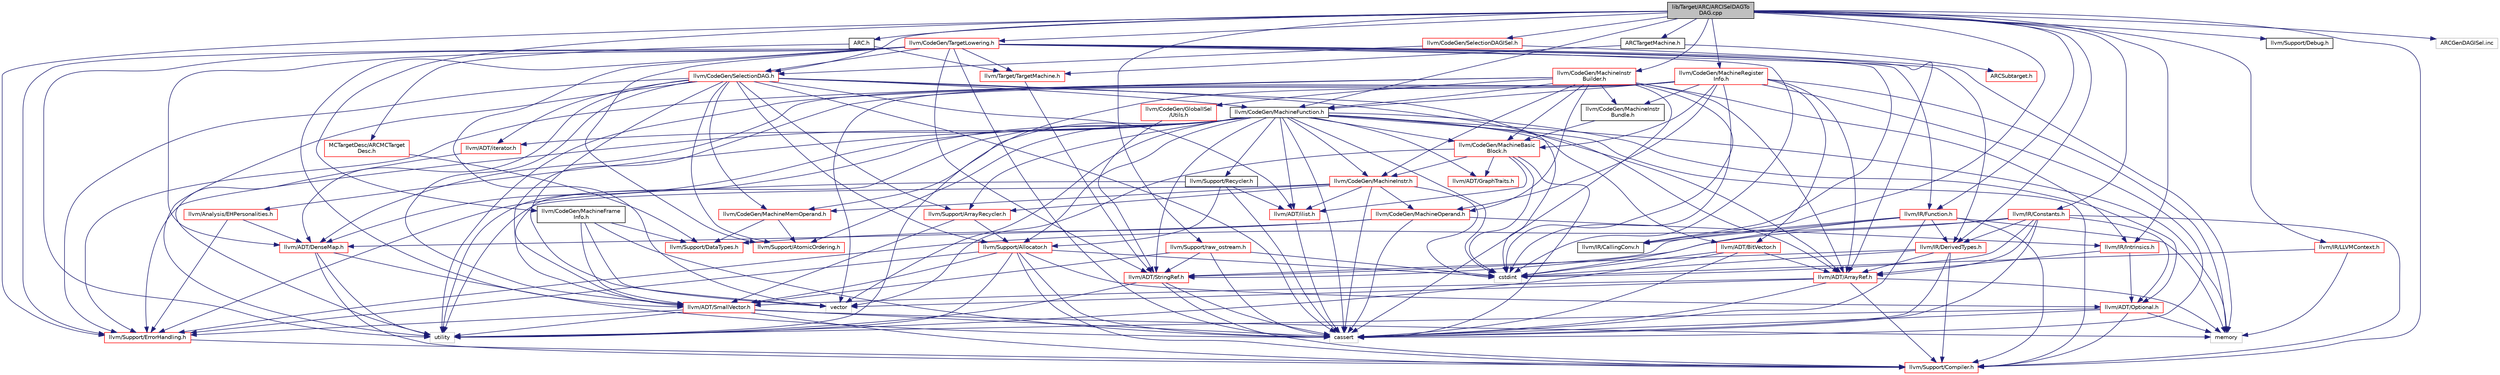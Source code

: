 digraph "lib/Target/ARC/ARCISelDAGToDAG.cpp"
{
 // LATEX_PDF_SIZE
  bgcolor="transparent";
  edge [fontname="Helvetica",fontsize="10",labelfontname="Helvetica",labelfontsize="10"];
  node [fontname="Helvetica",fontsize="10",shape="box"];
  Node1 [label="lib/Target/ARC/ARCISelDAGTo\lDAG.cpp",height=0.2,width=0.4,color="black", fillcolor="grey75", style="filled", fontcolor="black",tooltip=" "];
  Node1 -> Node2 [color="midnightblue",fontsize="10",style="solid",fontname="Helvetica"];
  Node2 [label="ARC.h",height=0.2,width=0.4,color="black",URL="$ARC_8h.html",tooltip=" "];
  Node2 -> Node3 [color="midnightblue",fontsize="10",style="solid",fontname="Helvetica"];
  Node3 [label="MCTargetDesc/ARCMCTarget\lDesc.h",height=0.2,width=0.4,color="red",URL="$ARCMCTargetDesc_8h.html",tooltip=" "];
  Node3 -> Node4 [color="midnightblue",fontsize="10",style="solid",fontname="Helvetica"];
  Node4 [label="llvm/Support/DataTypes.h",height=0.2,width=0.4,color="red",URL="$llvm_2Support_2DataTypes_8h.html",tooltip=" "];
  Node2 -> Node13 [color="midnightblue",fontsize="10",style="solid",fontname="Helvetica"];
  Node13 [label="llvm/Target/TargetMachine.h",height=0.2,width=0.4,color="red",URL="$llvm_2Target_2TargetMachine_8h.html",tooltip=" "];
  Node13 -> Node14 [color="midnightblue",fontsize="10",style="solid",fontname="Helvetica"];
  Node14 [label="llvm/ADT/StringRef.h",height=0.2,width=0.4,color="red",URL="$StringRef_8h.html",tooltip=" "];
  Node14 -> Node18 [color="midnightblue",fontsize="10",style="solid",fontname="Helvetica"];
  Node18 [label="llvm/Support/Compiler.h",height=0.2,width=0.4,color="red",URL="$Compiler_8h.html",tooltip=" "];
  Node14 -> Node25 [color="midnightblue",fontsize="10",style="solid",fontname="Helvetica"];
  Node25 [label="cassert",height=0.2,width=0.4,color="grey75",tooltip=" "];
  Node14 -> Node24 [color="midnightblue",fontsize="10",style="solid",fontname="Helvetica"];
  Node24 [label="utility",height=0.2,width=0.4,color="grey75",tooltip=" "];
  Node1 -> Node87 [color="midnightblue",fontsize="10",style="solid",fontname="Helvetica"];
  Node87 [label="ARCTargetMachine.h",height=0.2,width=0.4,color="black",URL="$ARCTargetMachine_8h.html",tooltip=" "];
  Node87 -> Node88 [color="midnightblue",fontsize="10",style="solid",fontname="Helvetica"];
  Node88 [label="ARCSubtarget.h",height=0.2,width=0.4,color="red",URL="$ARCSubtarget_8h.html",tooltip=" "];
  Node87 -> Node13 [color="midnightblue",fontsize="10",style="solid",fontname="Helvetica"];
  Node1 -> Node203 [color="midnightblue",fontsize="10",style="solid",fontname="Helvetica"];
  Node203 [label="llvm/CodeGen/MachineFrame\lInfo.h",height=0.2,width=0.4,color="black",URL="$MachineFrameInfo_8h.html",tooltip=" "];
  Node203 -> Node27 [color="midnightblue",fontsize="10",style="solid",fontname="Helvetica"];
  Node27 [label="llvm/ADT/SmallVector.h",height=0.2,width=0.4,color="red",URL="$SmallVector_8h.html",tooltip=" "];
  Node27 -> Node18 [color="midnightblue",fontsize="10",style="solid",fontname="Helvetica"];
  Node27 -> Node39 [color="midnightblue",fontsize="10",style="solid",fontname="Helvetica"];
  Node39 [label="llvm/Support/ErrorHandling.h",height=0.2,width=0.4,color="red",URL="$llvm_2Support_2ErrorHandling_8h.html",tooltip=" "];
  Node39 -> Node18 [color="midnightblue",fontsize="10",style="solid",fontname="Helvetica"];
  Node27 -> Node25 [color="midnightblue",fontsize="10",style="solid",fontname="Helvetica"];
  Node27 -> Node26 [color="midnightblue",fontsize="10",style="solid",fontname="Helvetica"];
  Node26 [label="memory",height=0.2,width=0.4,color="grey75",tooltip=" "];
  Node27 -> Node24 [color="midnightblue",fontsize="10",style="solid",fontname="Helvetica"];
  Node203 -> Node4 [color="midnightblue",fontsize="10",style="solid",fontname="Helvetica"];
  Node203 -> Node25 [color="midnightblue",fontsize="10",style="solid",fontname="Helvetica"];
  Node203 -> Node60 [color="midnightblue",fontsize="10",style="solid",fontname="Helvetica"];
  Node60 [label="vector",height=0.2,width=0.4,color="grey75",tooltip=" "];
  Node1 -> Node223 [color="midnightblue",fontsize="10",style="solid",fontname="Helvetica"];
  Node223 [label="llvm/CodeGen/MachineFunction.h",height=0.2,width=0.4,color="black",URL="$MachineFunction_8h.html",tooltip=" "];
  Node223 -> Node51 [color="midnightblue",fontsize="10",style="solid",fontname="Helvetica"];
  Node51 [label="llvm/ADT/ArrayRef.h",height=0.2,width=0.4,color="red",URL="$ArrayRef_8h.html",tooltip=" "];
  Node51 -> Node27 [color="midnightblue",fontsize="10",style="solid",fontname="Helvetica"];
  Node51 -> Node18 [color="midnightblue",fontsize="10",style="solid",fontname="Helvetica"];
  Node51 -> Node25 [color="midnightblue",fontsize="10",style="solid",fontname="Helvetica"];
  Node51 -> Node26 [color="midnightblue",fontsize="10",style="solid",fontname="Helvetica"];
  Node51 -> Node60 [color="midnightblue",fontsize="10",style="solid",fontname="Helvetica"];
  Node223 -> Node218 [color="midnightblue",fontsize="10",style="solid",fontname="Helvetica"];
  Node218 [label="llvm/ADT/BitVector.h",height=0.2,width=0.4,color="red",URL="$BitVector_8h.html",tooltip=" "];
  Node218 -> Node51 [color="midnightblue",fontsize="10",style="solid",fontname="Helvetica"];
  Node218 -> Node25 [color="midnightblue",fontsize="10",style="solid",fontname="Helvetica"];
  Node218 -> Node45 [color="midnightblue",fontsize="10",style="solid",fontname="Helvetica"];
  Node45 [label="cstdint",height=0.2,width=0.4,color="grey75",tooltip=" "];
  Node218 -> Node24 [color="midnightblue",fontsize="10",style="solid",fontname="Helvetica"];
  Node223 -> Node78 [color="midnightblue",fontsize="10",style="solid",fontname="Helvetica"];
  Node78 [label="llvm/ADT/DenseMap.h",height=0.2,width=0.4,color="red",URL="$DenseMap_8h.html",tooltip=" "];
  Node78 -> Node18 [color="midnightblue",fontsize="10",style="solid",fontname="Helvetica"];
  Node78 -> Node25 [color="midnightblue",fontsize="10",style="solid",fontname="Helvetica"];
  Node78 -> Node24 [color="midnightblue",fontsize="10",style="solid",fontname="Helvetica"];
  Node223 -> Node91 [color="midnightblue",fontsize="10",style="solid",fontname="Helvetica"];
  Node91 [label="llvm/ADT/GraphTraits.h",height=0.2,width=0.4,color="red",URL="$GraphTraits_8h.html",tooltip=" "];
  Node223 -> Node16 [color="midnightblue",fontsize="10",style="solid",fontname="Helvetica"];
  Node16 [label="llvm/ADT/Optional.h",height=0.2,width=0.4,color="red",URL="$Optional_8h.html",tooltip=" "];
  Node16 -> Node18 [color="midnightblue",fontsize="10",style="solid",fontname="Helvetica"];
  Node16 -> Node25 [color="midnightblue",fontsize="10",style="solid",fontname="Helvetica"];
  Node16 -> Node26 [color="midnightblue",fontsize="10",style="solid",fontname="Helvetica"];
  Node16 -> Node24 [color="midnightblue",fontsize="10",style="solid",fontname="Helvetica"];
  Node223 -> Node27 [color="midnightblue",fontsize="10",style="solid",fontname="Helvetica"];
  Node223 -> Node14 [color="midnightblue",fontsize="10",style="solid",fontname="Helvetica"];
  Node223 -> Node92 [color="midnightblue",fontsize="10",style="solid",fontname="Helvetica"];
  Node92 [label="llvm/ADT/ilist.h",height=0.2,width=0.4,color="red",URL="$ilist_8h.html",tooltip=" "];
  Node92 -> Node25 [color="midnightblue",fontsize="10",style="solid",fontname="Helvetica"];
  Node223 -> Node43 [color="midnightblue",fontsize="10",style="solid",fontname="Helvetica"];
  Node43 [label="llvm/ADT/iterator.h",height=0.2,width=0.4,color="red",URL="$iterator_8h.html",tooltip=" "];
  Node43 -> Node24 [color="midnightblue",fontsize="10",style="solid",fontname="Helvetica"];
  Node223 -> Node224 [color="midnightblue",fontsize="10",style="solid",fontname="Helvetica"];
  Node224 [label="llvm/Analysis/EHPersonalities.h",height=0.2,width=0.4,color="red",URL="$EHPersonalities_8h.html",tooltip=" "];
  Node224 -> Node78 [color="midnightblue",fontsize="10",style="solid",fontname="Helvetica"];
  Node224 -> Node39 [color="midnightblue",fontsize="10",style="solid",fontname="Helvetica"];
  Node223 -> Node90 [color="midnightblue",fontsize="10",style="solid",fontname="Helvetica"];
  Node90 [label="llvm/CodeGen/MachineBasic\lBlock.h",height=0.2,width=0.4,color="red",URL="$MachineBasicBlock_8h.html",tooltip=" "];
  Node90 -> Node91 [color="midnightblue",fontsize="10",style="solid",fontname="Helvetica"];
  Node90 -> Node92 [color="midnightblue",fontsize="10",style="solid",fontname="Helvetica"];
  Node90 -> Node100 [color="midnightblue",fontsize="10",style="solid",fontname="Helvetica"];
  Node100 [label="llvm/CodeGen/MachineInstr.h",height=0.2,width=0.4,color="red",URL="$MachineInstr_8h.html",tooltip=" "];
  Node100 -> Node92 [color="midnightblue",fontsize="10",style="solid",fontname="Helvetica"];
  Node100 -> Node165 [color="midnightblue",fontsize="10",style="solid",fontname="Helvetica"];
  Node165 [label="llvm/CodeGen/MachineMemOperand.h",height=0.2,width=0.4,color="red",URL="$MachineMemOperand_8h.html",tooltip=" "];
  Node165 -> Node145 [color="midnightblue",fontsize="10",style="solid",fontname="Helvetica"];
  Node145 [label="llvm/Support/AtomicOrdering.h",height=0.2,width=0.4,color="red",URL="$AtomicOrdering_8h.html",tooltip="Atomic ordering constants."];
  Node165 -> Node4 [color="midnightblue",fontsize="10",style="solid",fontname="Helvetica"];
  Node100 -> Node172 [color="midnightblue",fontsize="10",style="solid",fontname="Helvetica"];
  Node172 [label="llvm/CodeGen/MachineOperand.h",height=0.2,width=0.4,color="red",URL="$MachineOperand_8h.html",tooltip=" "];
  Node172 -> Node78 [color="midnightblue",fontsize="10",style="solid",fontname="Helvetica"];
  Node172 -> Node174 [color="midnightblue",fontsize="10",style="solid",fontname="Helvetica"];
  Node174 [label="llvm/IR/Intrinsics.h",height=0.2,width=0.4,color="red",URL="$Intrinsics_8h.html",tooltip=" "];
  Node174 -> Node51 [color="midnightblue",fontsize="10",style="solid",fontname="Helvetica"];
  Node174 -> Node16 [color="midnightblue",fontsize="10",style="solid",fontname="Helvetica"];
  Node172 -> Node4 [color="midnightblue",fontsize="10",style="solid",fontname="Helvetica"];
  Node172 -> Node25 [color="midnightblue",fontsize="10",style="solid",fontname="Helvetica"];
  Node100 -> Node198 [color="midnightblue",fontsize="10",style="solid",fontname="Helvetica"];
  Node198 [label="llvm/Support/ArrayRecycler.h",height=0.2,width=0.4,color="red",URL="$ArrayRecycler_8h.html",tooltip=" "];
  Node198 -> Node27 [color="midnightblue",fontsize="10",style="solid",fontname="Helvetica"];
  Node198 -> Node55 [color="midnightblue",fontsize="10",style="solid",fontname="Helvetica"];
  Node55 [label="llvm/Support/Allocator.h",height=0.2,width=0.4,color="red",URL="$Allocator_8h.html",tooltip="This file defines the MallocAllocator and BumpPtrAllocator interfaces."];
  Node55 -> Node16 [color="midnightblue",fontsize="10",style="solid",fontname="Helvetica"];
  Node55 -> Node27 [color="midnightblue",fontsize="10",style="solid",fontname="Helvetica"];
  Node55 -> Node18 [color="midnightblue",fontsize="10",style="solid",fontname="Helvetica"];
  Node55 -> Node39 [color="midnightblue",fontsize="10",style="solid",fontname="Helvetica"];
  Node55 -> Node25 [color="midnightblue",fontsize="10",style="solid",fontname="Helvetica"];
  Node55 -> Node45 [color="midnightblue",fontsize="10",style="solid",fontname="Helvetica"];
  Node55 -> Node24 [color="midnightblue",fontsize="10",style="solid",fontname="Helvetica"];
  Node100 -> Node25 [color="midnightblue",fontsize="10",style="solid",fontname="Helvetica"];
  Node100 -> Node45 [color="midnightblue",fontsize="10",style="solid",fontname="Helvetica"];
  Node100 -> Node24 [color="midnightblue",fontsize="10",style="solid",fontname="Helvetica"];
  Node90 -> Node25 [color="midnightblue",fontsize="10",style="solid",fontname="Helvetica"];
  Node90 -> Node45 [color="midnightblue",fontsize="10",style="solid",fontname="Helvetica"];
  Node90 -> Node60 [color="midnightblue",fontsize="10",style="solid",fontname="Helvetica"];
  Node223 -> Node100 [color="midnightblue",fontsize="10",style="solid",fontname="Helvetica"];
  Node223 -> Node165 [color="midnightblue",fontsize="10",style="solid",fontname="Helvetica"];
  Node223 -> Node55 [color="midnightblue",fontsize="10",style="solid",fontname="Helvetica"];
  Node223 -> Node198 [color="midnightblue",fontsize="10",style="solid",fontname="Helvetica"];
  Node223 -> Node145 [color="midnightblue",fontsize="10",style="solid",fontname="Helvetica"];
  Node223 -> Node18 [color="midnightblue",fontsize="10",style="solid",fontname="Helvetica"];
  Node223 -> Node39 [color="midnightblue",fontsize="10",style="solid",fontname="Helvetica"];
  Node223 -> Node225 [color="midnightblue",fontsize="10",style="solid",fontname="Helvetica"];
  Node225 [label="llvm/Support/Recycler.h",height=0.2,width=0.4,color="black",URL="$Recycler_8h.html",tooltip=" "];
  Node225 -> Node92 [color="midnightblue",fontsize="10",style="solid",fontname="Helvetica"];
  Node225 -> Node55 [color="midnightblue",fontsize="10",style="solid",fontname="Helvetica"];
  Node225 -> Node39 [color="midnightblue",fontsize="10",style="solid",fontname="Helvetica"];
  Node225 -> Node25 [color="midnightblue",fontsize="10",style="solid",fontname="Helvetica"];
  Node223 -> Node25 [color="midnightblue",fontsize="10",style="solid",fontname="Helvetica"];
  Node223 -> Node45 [color="midnightblue",fontsize="10",style="solid",fontname="Helvetica"];
  Node223 -> Node26 [color="midnightblue",fontsize="10",style="solid",fontname="Helvetica"];
  Node223 -> Node24 [color="midnightblue",fontsize="10",style="solid",fontname="Helvetica"];
  Node223 -> Node60 [color="midnightblue",fontsize="10",style="solid",fontname="Helvetica"];
  Node1 -> Node265 [color="midnightblue",fontsize="10",style="solid",fontname="Helvetica"];
  Node265 [label="llvm/CodeGen/MachineInstr\lBuilder.h",height=0.2,width=0.4,color="red",URL="$MachineInstrBuilder_8h.html",tooltip=" "];
  Node265 -> Node51 [color="midnightblue",fontsize="10",style="solid",fontname="Helvetica"];
  Node265 -> Node266 [color="midnightblue",fontsize="10",style="solid",fontname="Helvetica"];
  Node266 [label="llvm/CodeGen/GlobalISel\l/Utils.h",height=0.2,width=0.4,color="red",URL="$llvm_2CodeGen_2GlobalISel_2Utils_8h.html",tooltip=" "];
  Node266 -> Node14 [color="midnightblue",fontsize="10",style="solid",fontname="Helvetica"];
  Node265 -> Node90 [color="midnightblue",fontsize="10",style="solid",fontname="Helvetica"];
  Node265 -> Node223 [color="midnightblue",fontsize="10",style="solid",fontname="Helvetica"];
  Node265 -> Node100 [color="midnightblue",fontsize="10",style="solid",fontname="Helvetica"];
  Node265 -> Node245 [color="midnightblue",fontsize="10",style="solid",fontname="Helvetica"];
  Node245 [label="llvm/CodeGen/MachineInstr\lBundle.h",height=0.2,width=0.4,color="black",URL="$MachineInstrBundle_8h.html",tooltip=" "];
  Node245 -> Node90 [color="midnightblue",fontsize="10",style="solid",fontname="Helvetica"];
  Node265 -> Node172 [color="midnightblue",fontsize="10",style="solid",fontname="Helvetica"];
  Node265 -> Node174 [color="midnightblue",fontsize="10",style="solid",fontname="Helvetica"];
  Node265 -> Node39 [color="midnightblue",fontsize="10",style="solid",fontname="Helvetica"];
  Node265 -> Node25 [color="midnightblue",fontsize="10",style="solid",fontname="Helvetica"];
  Node265 -> Node45 [color="midnightblue",fontsize="10",style="solid",fontname="Helvetica"];
  Node265 -> Node24 [color="midnightblue",fontsize="10",style="solid",fontname="Helvetica"];
  Node1 -> Node241 [color="midnightblue",fontsize="10",style="solid",fontname="Helvetica"];
  Node241 [label="llvm/CodeGen/MachineRegister\lInfo.h",height=0.2,width=0.4,color="red",URL="$MachineRegisterInfo_8h.html",tooltip=" "];
  Node241 -> Node51 [color="midnightblue",fontsize="10",style="solid",fontname="Helvetica"];
  Node241 -> Node218 [color="midnightblue",fontsize="10",style="solid",fontname="Helvetica"];
  Node241 -> Node78 [color="midnightblue",fontsize="10",style="solid",fontname="Helvetica"];
  Node241 -> Node27 [color="midnightblue",fontsize="10",style="solid",fontname="Helvetica"];
  Node241 -> Node90 [color="midnightblue",fontsize="10",style="solid",fontname="Helvetica"];
  Node241 -> Node223 [color="midnightblue",fontsize="10",style="solid",fontname="Helvetica"];
  Node241 -> Node245 [color="midnightblue",fontsize="10",style="solid",fontname="Helvetica"];
  Node241 -> Node172 [color="midnightblue",fontsize="10",style="solid",fontname="Helvetica"];
  Node241 -> Node25 [color="midnightblue",fontsize="10",style="solid",fontname="Helvetica"];
  Node241 -> Node45 [color="midnightblue",fontsize="10",style="solid",fontname="Helvetica"];
  Node241 -> Node26 [color="midnightblue",fontsize="10",style="solid",fontname="Helvetica"];
  Node241 -> Node24 [color="midnightblue",fontsize="10",style="solid",fontname="Helvetica"];
  Node241 -> Node60 [color="midnightblue",fontsize="10",style="solid",fontname="Helvetica"];
  Node1 -> Node207 [color="midnightblue",fontsize="10",style="solid",fontname="Helvetica"];
  Node207 [label="llvm/CodeGen/SelectionDAG.h",height=0.2,width=0.4,color="red",URL="$SelectionDAG_8h.html",tooltip=" "];
  Node207 -> Node51 [color="midnightblue",fontsize="10",style="solid",fontname="Helvetica"];
  Node207 -> Node78 [color="midnightblue",fontsize="10",style="solid",fontname="Helvetica"];
  Node207 -> Node27 [color="midnightblue",fontsize="10",style="solid",fontname="Helvetica"];
  Node207 -> Node92 [color="midnightblue",fontsize="10",style="solid",fontname="Helvetica"];
  Node207 -> Node43 [color="midnightblue",fontsize="10",style="solid",fontname="Helvetica"];
  Node207 -> Node223 [color="midnightblue",fontsize="10",style="solid",fontname="Helvetica"];
  Node207 -> Node165 [color="midnightblue",fontsize="10",style="solid",fontname="Helvetica"];
  Node207 -> Node55 [color="midnightblue",fontsize="10",style="solid",fontname="Helvetica"];
  Node207 -> Node198 [color="midnightblue",fontsize="10",style="solid",fontname="Helvetica"];
  Node207 -> Node145 [color="midnightblue",fontsize="10",style="solid",fontname="Helvetica"];
  Node207 -> Node39 [color="midnightblue",fontsize="10",style="solid",fontname="Helvetica"];
  Node207 -> Node25 [color="midnightblue",fontsize="10",style="solid",fontname="Helvetica"];
  Node207 -> Node45 [color="midnightblue",fontsize="10",style="solid",fontname="Helvetica"];
  Node207 -> Node24 [color="midnightblue",fontsize="10",style="solid",fontname="Helvetica"];
  Node207 -> Node60 [color="midnightblue",fontsize="10",style="solid",fontname="Helvetica"];
  Node1 -> Node267 [color="midnightblue",fontsize="10",style="solid",fontname="Helvetica"];
  Node267 [label="llvm/CodeGen/SelectionDAGISel.h",height=0.2,width=0.4,color="red",URL="$SelectionDAGISel_8h.html",tooltip=" "];
  Node267 -> Node207 [color="midnightblue",fontsize="10",style="solid",fontname="Helvetica"];
  Node267 -> Node26 [color="midnightblue",fontsize="10",style="solid",fontname="Helvetica"];
  Node1 -> Node230 [color="midnightblue",fontsize="10",style="solid",fontname="Helvetica"];
  Node230 [label="llvm/CodeGen/TargetLowering.h",height=0.2,width=0.4,color="red",URL="$TargetLowering_8h.html",tooltip="This file describes how to lower LLVM code to machine code."];
  Node230 -> Node51 [color="midnightblue",fontsize="10",style="solid",fontname="Helvetica"];
  Node230 -> Node78 [color="midnightblue",fontsize="10",style="solid",fontname="Helvetica"];
  Node230 -> Node27 [color="midnightblue",fontsize="10",style="solid",fontname="Helvetica"];
  Node230 -> Node14 [color="midnightblue",fontsize="10",style="solid",fontname="Helvetica"];
  Node230 -> Node207 [color="midnightblue",fontsize="10",style="solid",fontname="Helvetica"];
  Node230 -> Node133 [color="midnightblue",fontsize="10",style="solid",fontname="Helvetica"];
  Node133 [label="llvm/IR/CallingConv.h",height=0.2,width=0.4,color="black",URL="$CallingConv_8h.html",tooltip=" "];
  Node230 -> Node61 [color="midnightblue",fontsize="10",style="solid",fontname="Helvetica"];
  Node61 [label="llvm/IR/DerivedTypes.h",height=0.2,width=0.4,color="red",URL="$DerivedTypes_8h.html",tooltip=" "];
  Node61 -> Node51 [color="midnightblue",fontsize="10",style="solid",fontname="Helvetica"];
  Node61 -> Node14 [color="midnightblue",fontsize="10",style="solid",fontname="Helvetica"];
  Node61 -> Node18 [color="midnightblue",fontsize="10",style="solid",fontname="Helvetica"];
  Node61 -> Node25 [color="midnightblue",fontsize="10",style="solid",fontname="Helvetica"];
  Node61 -> Node45 [color="midnightblue",fontsize="10",style="solid",fontname="Helvetica"];
  Node230 -> Node134 [color="midnightblue",fontsize="10",style="solid",fontname="Helvetica"];
  Node134 [label="llvm/IR/Function.h",height=0.2,width=0.4,color="red",URL="$Function_8h.html",tooltip=" "];
  Node134 -> Node14 [color="midnightblue",fontsize="10",style="solid",fontname="Helvetica"];
  Node134 -> Node133 [color="midnightblue",fontsize="10",style="solid",fontname="Helvetica"];
  Node134 -> Node61 [color="midnightblue",fontsize="10",style="solid",fontname="Helvetica"];
  Node134 -> Node18 [color="midnightblue",fontsize="10",style="solid",fontname="Helvetica"];
  Node134 -> Node25 [color="midnightblue",fontsize="10",style="solid",fontname="Helvetica"];
  Node134 -> Node45 [color="midnightblue",fontsize="10",style="solid",fontname="Helvetica"];
  Node134 -> Node26 [color="midnightblue",fontsize="10",style="solid",fontname="Helvetica"];
  Node230 -> Node145 [color="midnightblue",fontsize="10",style="solid",fontname="Helvetica"];
  Node230 -> Node39 [color="midnightblue",fontsize="10",style="solid",fontname="Helvetica"];
  Node230 -> Node13 [color="midnightblue",fontsize="10",style="solid",fontname="Helvetica"];
  Node230 -> Node25 [color="midnightblue",fontsize="10",style="solid",fontname="Helvetica"];
  Node230 -> Node45 [color="midnightblue",fontsize="10",style="solid",fontname="Helvetica"];
  Node230 -> Node24 [color="midnightblue",fontsize="10",style="solid",fontname="Helvetica"];
  Node230 -> Node60 [color="midnightblue",fontsize="10",style="solid",fontname="Helvetica"];
  Node1 -> Node133 [color="midnightblue",fontsize="10",style="solid",fontname="Helvetica"];
  Node1 -> Node144 [color="midnightblue",fontsize="10",style="solid",fontname="Helvetica"];
  Node144 [label="llvm/IR/Constants.h",height=0.2,width=0.4,color="red",URL="$Constants_8h.html",tooltip="This file contains the declarations for the subclasses of Constant, which represent the different fla..."];
  Node144 -> Node51 [color="midnightblue",fontsize="10",style="solid",fontname="Helvetica"];
  Node144 -> Node16 [color="midnightblue",fontsize="10",style="solid",fontname="Helvetica"];
  Node144 -> Node14 [color="midnightblue",fontsize="10",style="solid",fontname="Helvetica"];
  Node144 -> Node61 [color="midnightblue",fontsize="10",style="solid",fontname="Helvetica"];
  Node144 -> Node18 [color="midnightblue",fontsize="10",style="solid",fontname="Helvetica"];
  Node144 -> Node39 [color="midnightblue",fontsize="10",style="solid",fontname="Helvetica"];
  Node144 -> Node25 [color="midnightblue",fontsize="10",style="solid",fontname="Helvetica"];
  Node144 -> Node45 [color="midnightblue",fontsize="10",style="solid",fontname="Helvetica"];
  Node1 -> Node61 [color="midnightblue",fontsize="10",style="solid",fontname="Helvetica"];
  Node1 -> Node134 [color="midnightblue",fontsize="10",style="solid",fontname="Helvetica"];
  Node1 -> Node174 [color="midnightblue",fontsize="10",style="solid",fontname="Helvetica"];
  Node1 -> Node122 [color="midnightblue",fontsize="10",style="solid",fontname="Helvetica"];
  Node122 [label="llvm/IR/LLVMContext.h",height=0.2,width=0.4,color="red",URL="$LLVMContext_8h.html",tooltip=" "];
  Node122 -> Node45 [color="midnightblue",fontsize="10",style="solid",fontname="Helvetica"];
  Node122 -> Node26 [color="midnightblue",fontsize="10",style="solid",fontname="Helvetica"];
  Node1 -> Node18 [color="midnightblue",fontsize="10",style="solid",fontname="Helvetica"];
  Node1 -> Node162 [color="midnightblue",fontsize="10",style="solid",fontname="Helvetica"];
  Node162 [label="llvm/Support/Debug.h",height=0.2,width=0.4,color="black",URL="$Debug_8h.html",tooltip=" "];
  Node1 -> Node39 [color="midnightblue",fontsize="10",style="solid",fontname="Helvetica"];
  Node1 -> Node128 [color="midnightblue",fontsize="10",style="solid",fontname="Helvetica"];
  Node128 [label="llvm/Support/raw_ostream.h",height=0.2,width=0.4,color="red",URL="$raw__ostream_8h.html",tooltip=" "];
  Node128 -> Node27 [color="midnightblue",fontsize="10",style="solid",fontname="Helvetica"];
  Node128 -> Node14 [color="midnightblue",fontsize="10",style="solid",fontname="Helvetica"];
  Node128 -> Node25 [color="midnightblue",fontsize="10",style="solid",fontname="Helvetica"];
  Node128 -> Node45 [color="midnightblue",fontsize="10",style="solid",fontname="Helvetica"];
  Node1 -> Node268 [color="midnightblue",fontsize="10",style="solid",fontname="Helvetica"];
  Node268 [label="ARCGenDAGISel.inc",height=0.2,width=0.4,color="grey75",tooltip=" "];
}
